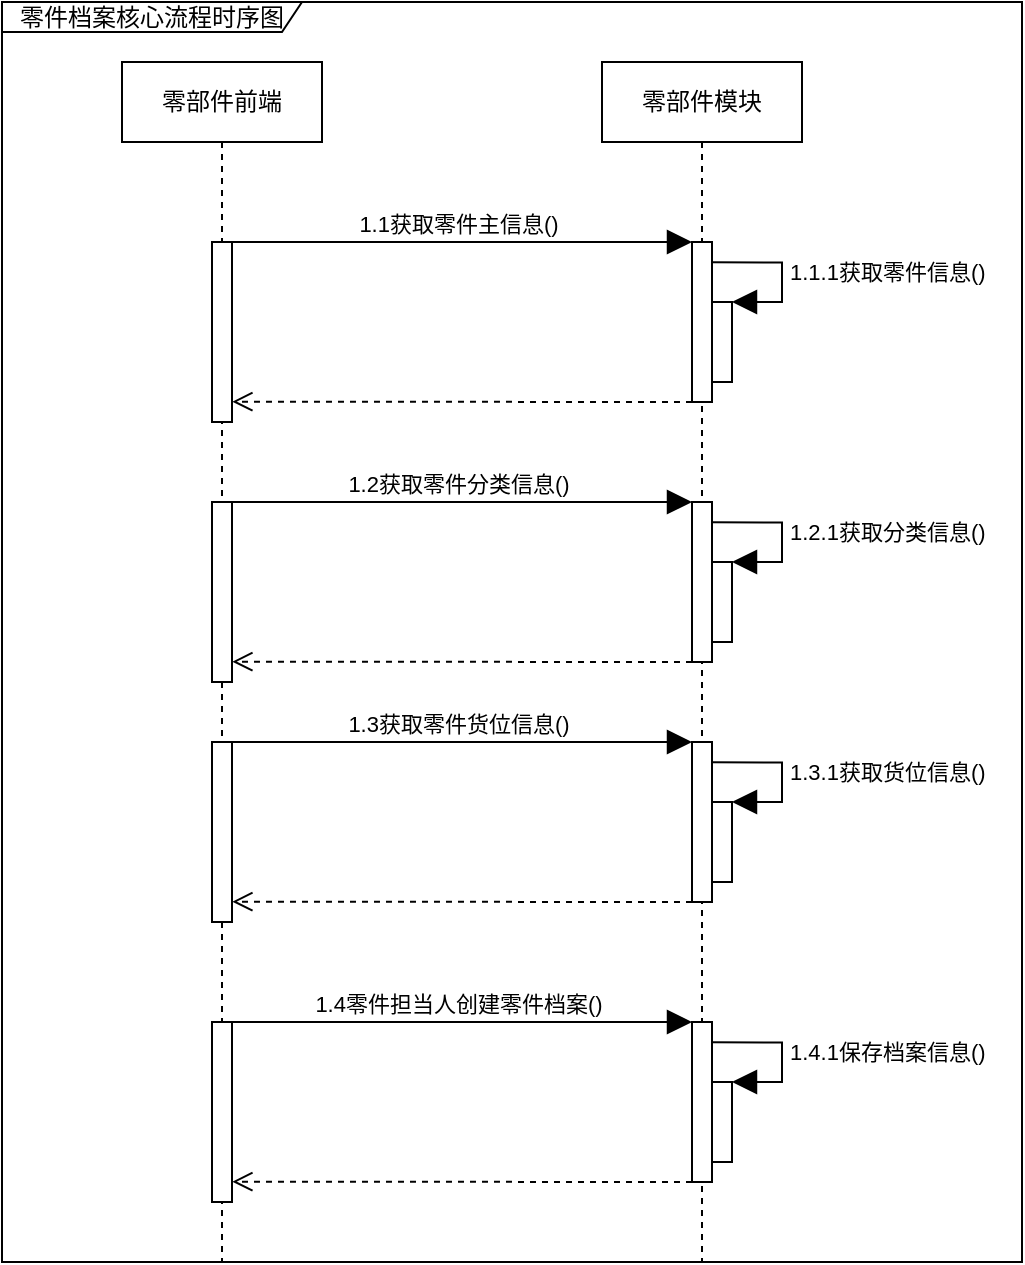 <mxfile version="16.2.7" type="github" pages="4">
  <diagram id="lNsWtbDS4W3nq3S98e4k" name="零件档案管理-时序图">
    <mxGraphModel dx="1185" dy="639" grid="1" gridSize="10" guides="1" tooltips="1" connect="1" arrows="1" fold="1" page="1" pageScale="1" pageWidth="827" pageHeight="1169" math="0" shadow="0">
      <root>
        <mxCell id="0" />
        <mxCell id="1" parent="0" />
        <mxCell id="JzbQq2mm33j0v5oRrmCY-1" value="零部件前端" style="shape=umlLifeline;perimeter=lifelinePerimeter;whiteSpace=wrap;html=1;container=1;collapsible=0;recursiveResize=0;outlineConnect=0;fillColor=#FFFFFF;" vertex="1" parent="1">
          <mxGeometry x="200" y="160" width="100" height="600" as="geometry" />
        </mxCell>
        <mxCell id="JzbQq2mm33j0v5oRrmCY-3" value="" style="html=1;points=[];perimeter=orthogonalPerimeter;fillColor=#FFFFFF;" vertex="1" parent="JzbQq2mm33j0v5oRrmCY-1">
          <mxGeometry x="45" y="90" width="10" height="90" as="geometry" />
        </mxCell>
        <mxCell id="JzbQq2mm33j0v5oRrmCY-2" value="零部件模块" style="shape=umlLifeline;perimeter=lifelinePerimeter;whiteSpace=wrap;html=1;container=1;collapsible=0;recursiveResize=0;outlineConnect=0;fillColor=#FFFFFF;" vertex="1" parent="1">
          <mxGeometry x="440" y="160" width="100" height="600" as="geometry" />
        </mxCell>
        <mxCell id="JzbQq2mm33j0v5oRrmCY-4" value="" style="html=1;points=[];perimeter=orthogonalPerimeter;fillColor=#FFFFFF;" vertex="1" parent="JzbQq2mm33j0v5oRrmCY-2">
          <mxGeometry x="45" y="90" width="10" height="80" as="geometry" />
        </mxCell>
        <mxCell id="vHd8IwQTnNiP9Gq6_av--1" value="" style="html=1;points=[];perimeter=orthogonalPerimeter;fillColor=#FFFFFF;" vertex="1" parent="JzbQq2mm33j0v5oRrmCY-2">
          <mxGeometry x="55" y="120" width="10" height="40" as="geometry" />
        </mxCell>
        <mxCell id="vHd8IwQTnNiP9Gq6_av--2" value="1.1.1获取零件信息()" style="edgeStyle=orthogonalEdgeStyle;html=1;align=left;spacingLeft=2;endArrow=block;rounded=0;entryX=1;entryY=0;endSize=10;exitX=1.015;exitY=0.127;exitDx=0;exitDy=0;exitPerimeter=0;" edge="1" target="vHd8IwQTnNiP9Gq6_av--1" parent="JzbQq2mm33j0v5oRrmCY-2" source="JzbQq2mm33j0v5oRrmCY-4">
          <mxGeometry relative="1" as="geometry">
            <mxPoint x="60" y="100" as="sourcePoint" />
            <Array as="points">
              <mxPoint x="90" y="100" />
              <mxPoint x="90" y="120" />
            </Array>
          </mxGeometry>
        </mxCell>
        <mxCell id="JzbQq2mm33j0v5oRrmCY-5" value="1.1获取零件主信息()" style="html=1;verticalAlign=bottom;endArrow=block;entryX=0;entryY=0;rounded=0;endSize=10;" edge="1" target="JzbQq2mm33j0v5oRrmCY-4" parent="1">
          <mxGeometry relative="1" as="geometry">
            <mxPoint x="250" y="250" as="sourcePoint" />
          </mxGeometry>
        </mxCell>
        <mxCell id="JzbQq2mm33j0v5oRrmCY-6" value="" style="html=1;verticalAlign=bottom;endArrow=open;dashed=1;endSize=8;exitX=0;exitY=0.95;rounded=0;entryX=1.017;entryY=0.948;entryDx=0;entryDy=0;entryPerimeter=0;" edge="1" parent="1">
          <mxGeometry relative="1" as="geometry">
            <mxPoint x="255.17" y="329.84" as="targetPoint" />
            <mxPoint x="485" y="330" as="sourcePoint" />
          </mxGeometry>
        </mxCell>
        <mxCell id="vHd8IwQTnNiP9Gq6_av--3" value="" style="html=1;points=[];perimeter=orthogonalPerimeter;fillColor=#FFFFFF;" vertex="1" parent="1">
          <mxGeometry x="245" y="380" width="10" height="90" as="geometry" />
        </mxCell>
        <mxCell id="vHd8IwQTnNiP9Gq6_av--4" value="" style="html=1;points=[];perimeter=orthogonalPerimeter;fillColor=#FFFFFF;" vertex="1" parent="1">
          <mxGeometry x="485" y="380" width="10" height="80" as="geometry" />
        </mxCell>
        <mxCell id="vHd8IwQTnNiP9Gq6_av--5" value="" style="html=1;points=[];perimeter=orthogonalPerimeter;fillColor=#FFFFFF;" vertex="1" parent="1">
          <mxGeometry x="495" y="410" width="10" height="40" as="geometry" />
        </mxCell>
        <mxCell id="vHd8IwQTnNiP9Gq6_av--6" value="1.2.1获取分类信息()" style="edgeStyle=orthogonalEdgeStyle;html=1;align=left;spacingLeft=2;endArrow=block;rounded=0;entryX=1;entryY=0;endSize=10;exitX=1.015;exitY=0.127;exitDx=0;exitDy=0;exitPerimeter=0;" edge="1" parent="1" source="vHd8IwQTnNiP9Gq6_av--4" target="vHd8IwQTnNiP9Gq6_av--5">
          <mxGeometry relative="1" as="geometry">
            <mxPoint x="60" y="230" as="sourcePoint" />
            <Array as="points">
              <mxPoint x="530" y="390" />
              <mxPoint x="530" y="410" />
            </Array>
          </mxGeometry>
        </mxCell>
        <mxCell id="vHd8IwQTnNiP9Gq6_av--7" value="1.2获取零件分类信息()" style="html=1;verticalAlign=bottom;endArrow=block;entryX=0;entryY=0;rounded=0;endSize=10;" edge="1" parent="1" target="vHd8IwQTnNiP9Gq6_av--4">
          <mxGeometry relative="1" as="geometry">
            <mxPoint x="250" y="380" as="sourcePoint" />
          </mxGeometry>
        </mxCell>
        <mxCell id="vHd8IwQTnNiP9Gq6_av--8" value="" style="html=1;verticalAlign=bottom;endArrow=open;dashed=1;endSize=8;exitX=0;exitY=0.95;rounded=0;entryX=1.017;entryY=0.948;entryDx=0;entryDy=0;entryPerimeter=0;" edge="1" parent="1">
          <mxGeometry relative="1" as="geometry">
            <mxPoint x="255.17" y="459.84" as="targetPoint" />
            <mxPoint x="485" y="460" as="sourcePoint" />
          </mxGeometry>
        </mxCell>
        <mxCell id="vHd8IwQTnNiP9Gq6_av--9" value="" style="html=1;points=[];perimeter=orthogonalPerimeter;fillColor=#FFFFFF;" vertex="1" parent="1">
          <mxGeometry x="245" y="500" width="10" height="90" as="geometry" />
        </mxCell>
        <mxCell id="vHd8IwQTnNiP9Gq6_av--10" value="" style="html=1;points=[];perimeter=orthogonalPerimeter;fillColor=#FFFFFF;" vertex="1" parent="1">
          <mxGeometry x="485" y="500" width="10" height="80" as="geometry" />
        </mxCell>
        <mxCell id="vHd8IwQTnNiP9Gq6_av--11" value="" style="html=1;points=[];perimeter=orthogonalPerimeter;fillColor=#FFFFFF;" vertex="1" parent="1">
          <mxGeometry x="495" y="530" width="10" height="40" as="geometry" />
        </mxCell>
        <mxCell id="vHd8IwQTnNiP9Gq6_av--12" value="1.3.1获取货位信息()" style="edgeStyle=orthogonalEdgeStyle;html=1;align=left;spacingLeft=2;endArrow=block;rounded=0;entryX=1;entryY=0;endSize=10;exitX=1.015;exitY=0.127;exitDx=0;exitDy=0;exitPerimeter=0;" edge="1" parent="1" source="vHd8IwQTnNiP9Gq6_av--10" target="vHd8IwQTnNiP9Gq6_av--11">
          <mxGeometry relative="1" as="geometry">
            <mxPoint x="60" y="350" as="sourcePoint" />
            <Array as="points">
              <mxPoint x="530" y="510" />
              <mxPoint x="530" y="530" />
            </Array>
          </mxGeometry>
        </mxCell>
        <mxCell id="vHd8IwQTnNiP9Gq6_av--13" value="1.3获取零件货位信息()" style="html=1;verticalAlign=bottom;endArrow=block;entryX=0;entryY=0;rounded=0;endSize=10;" edge="1" parent="1" target="vHd8IwQTnNiP9Gq6_av--10">
          <mxGeometry relative="1" as="geometry">
            <mxPoint x="250" y="500" as="sourcePoint" />
          </mxGeometry>
        </mxCell>
        <mxCell id="vHd8IwQTnNiP9Gq6_av--14" value="" style="html=1;verticalAlign=bottom;endArrow=open;dashed=1;endSize=8;exitX=0;exitY=0.95;rounded=0;entryX=1.017;entryY=0.948;entryDx=0;entryDy=0;entryPerimeter=0;" edge="1" parent="1">
          <mxGeometry relative="1" as="geometry">
            <mxPoint x="255.17" y="579.84" as="targetPoint" />
            <mxPoint x="485" y="580" as="sourcePoint" />
          </mxGeometry>
        </mxCell>
        <mxCell id="Kxamir6cGaUyaSLpq8aT-2" value="" style="html=1;points=[];perimeter=orthogonalPerimeter;fillColor=#FFFFFF;" vertex="1" parent="1">
          <mxGeometry x="245" y="640" width="10" height="90" as="geometry" />
        </mxCell>
        <mxCell id="Kxamir6cGaUyaSLpq8aT-3" value="" style="html=1;points=[];perimeter=orthogonalPerimeter;fillColor=#FFFFFF;" vertex="1" parent="1">
          <mxGeometry x="485" y="640" width="10" height="80" as="geometry" />
        </mxCell>
        <mxCell id="Kxamir6cGaUyaSLpq8aT-4" value="" style="html=1;points=[];perimeter=orthogonalPerimeter;fillColor=#FFFFFF;" vertex="1" parent="1">
          <mxGeometry x="495" y="670" width="10" height="40" as="geometry" />
        </mxCell>
        <mxCell id="Kxamir6cGaUyaSLpq8aT-5" value="1.4.1保存档案信息()" style="edgeStyle=orthogonalEdgeStyle;html=1;align=left;spacingLeft=2;endArrow=block;rounded=0;entryX=1;entryY=0;endSize=10;exitX=1.015;exitY=0.127;exitDx=0;exitDy=0;exitPerimeter=0;" edge="1" parent="1" source="Kxamir6cGaUyaSLpq8aT-3" target="Kxamir6cGaUyaSLpq8aT-4">
          <mxGeometry relative="1" as="geometry">
            <mxPoint x="60" y="490" as="sourcePoint" />
            <Array as="points">
              <mxPoint x="530" y="650" />
              <mxPoint x="530" y="670" />
            </Array>
          </mxGeometry>
        </mxCell>
        <mxCell id="Kxamir6cGaUyaSLpq8aT-6" value="1.4零件担当人创建零件档案()" style="html=1;verticalAlign=bottom;endArrow=block;entryX=0;entryY=0;rounded=0;endSize=10;" edge="1" parent="1" target="Kxamir6cGaUyaSLpq8aT-3">
          <mxGeometry relative="1" as="geometry">
            <mxPoint x="250" y="640" as="sourcePoint" />
          </mxGeometry>
        </mxCell>
        <mxCell id="Kxamir6cGaUyaSLpq8aT-7" value="" style="html=1;verticalAlign=bottom;endArrow=open;dashed=1;endSize=8;exitX=0;exitY=0.95;rounded=0;entryX=1.017;entryY=0.948;entryDx=0;entryDy=0;entryPerimeter=0;" edge="1" parent="1">
          <mxGeometry relative="1" as="geometry">
            <mxPoint x="255.17" y="719.84" as="targetPoint" />
            <mxPoint x="485" y="720" as="sourcePoint" />
          </mxGeometry>
        </mxCell>
        <mxCell id="Kxamir6cGaUyaSLpq8aT-8" value="零件档案核心流程时序图" style="shape=umlFrame;whiteSpace=wrap;html=1;fillColor=#FFFFFF;width=150;height=15;" vertex="1" parent="1">
          <mxGeometry x="140" y="130" width="510" height="630" as="geometry" />
        </mxCell>
      </root>
    </mxGraphModel>
  </diagram>
  <diagram id="8zh-h9Z2tof5ClCRBATN" name="零件档案管理-行为图">
    <mxGraphModel dx="1422" dy="767" grid="1" gridSize="10" guides="1" tooltips="1" connect="1" arrows="1" fold="1" page="1" pageScale="1" pageWidth="827" pageHeight="1169" math="0" shadow="0">
      <root>
        <mxCell id="YmrrJd9TlxPIf48FfeS8-0" />
        <mxCell id="YmrrJd9TlxPIf48FfeS8-1" parent="YmrrJd9TlxPIf48FfeS8-0" />
        <mxCell id="JcWs-fYai21qoD7B6LRc-0" value="零部件前端" style="shape=umlLifeline;perimeter=lifelinePerimeter;whiteSpace=wrap;html=1;container=1;collapsible=0;recursiveResize=0;outlineConnect=0;fillColor=#FFFFFF;" vertex="1" parent="YmrrJd9TlxPIf48FfeS8-1">
          <mxGeometry x="200" y="160" width="100" height="1200" as="geometry" />
        </mxCell>
        <mxCell id="JcWs-fYai21qoD7B6LRc-101" value="" style="html=1;points=[];perimeter=orthogonalPerimeter;fillColor=#FFFFFF;" vertex="1" parent="JcWs-fYai21qoD7B6LRc-0">
          <mxGeometry x="45" y="100" width="10" height="240" as="geometry" />
        </mxCell>
        <mxCell id="JcWs-fYai21qoD7B6LRc-2" value="接口-BFF服务" style="shape=umlLifeline;perimeter=lifelinePerimeter;whiteSpace=wrap;html=1;container=1;collapsible=0;recursiveResize=0;outlineConnect=0;fillColor=#FFFFFF;" vertex="1" parent="YmrrJd9TlxPIf48FfeS8-1">
          <mxGeometry x="390" y="160" width="100" height="1200" as="geometry" />
        </mxCell>
        <mxCell id="JcWs-fYai21qoD7B6LRc-102" value="" style="html=1;points=[];perimeter=orthogonalPerimeter;fillColor=#FFFFFF;" vertex="1" parent="JcWs-fYai21qoD7B6LRc-2">
          <mxGeometry x="45" y="100" width="10" height="230" as="geometry" />
        </mxCell>
        <mxCell id="JcWs-fYai21qoD7B6LRc-106" value="" style="html=1;verticalAlign=bottom;endArrow=open;dashed=1;endSize=8;exitX=0;exitY=0.95;rounded=0;" edge="1" parent="JcWs-fYai21qoD7B6LRc-2" target="JcWs-fYai21qoD7B6LRc-101">
          <mxGeometry relative="1" as="geometry">
            <mxPoint x="-15" y="330" as="targetPoint" />
            <mxPoint x="55" y="330" as="sourcePoint" />
          </mxGeometry>
        </mxCell>
        <mxCell id="JcWs-fYai21qoD7B6LRc-26" value="零件档案核心流程时序图" style="shape=umlFrame;whiteSpace=wrap;html=1;fillColor=#FFFFFF;width=150;height=15;" vertex="1" parent="YmrrJd9TlxPIf48FfeS8-1">
          <mxGeometry x="140" y="130" width="40" height="630" as="geometry" />
        </mxCell>
        <mxCell id="JcWs-fYai21qoD7B6LRc-99" value="领域层-零件基础原子服务" style="shape=umlLifeline;perimeter=lifelinePerimeter;whiteSpace=wrap;html=1;container=1;collapsible=0;recursiveResize=0;outlineConnect=0;fillColor=#FFFFFF;" vertex="1" parent="YmrrJd9TlxPIf48FfeS8-1">
          <mxGeometry x="730" y="160" width="100" height="1200" as="geometry" />
        </mxCell>
        <mxCell id="2oTEtKUvDgurEUWqahL2-2" value="" style="html=1;points=[];perimeter=orthogonalPerimeter;fillColor=#FFFFFF;" vertex="1" parent="JcWs-fYai21qoD7B6LRc-99">
          <mxGeometry x="45" y="222" width="10" height="80" as="geometry" />
        </mxCell>
        <mxCell id="2oTEtKUvDgurEUWqahL2-5" value="" style="html=1;points=[];perimeter=orthogonalPerimeter;fillColor=#FFFFFF;" vertex="1" parent="JcWs-fYai21qoD7B6LRc-99">
          <mxGeometry x="55" y="252" width="10" height="40" as="geometry" />
        </mxCell>
        <mxCell id="2oTEtKUvDgurEUWqahL2-6" value="1.1.1.2.1查询零件()" style="edgeStyle=orthogonalEdgeStyle;html=1;align=left;spacingLeft=2;endArrow=block;rounded=0;entryX=1;entryY=0;endSize=10;exitX=0.987;exitY=0.125;exitDx=0;exitDy=0;exitPerimeter=0;" edge="1" target="2oTEtKUvDgurEUWqahL2-5" parent="JcWs-fYai21qoD7B6LRc-99" source="2oTEtKUvDgurEUWqahL2-2">
          <mxGeometry relative="1" as="geometry">
            <mxPoint x="60" y="232" as="sourcePoint" />
            <Array as="points">
              <mxPoint x="90" y="232" />
              <mxPoint x="90" y="252" />
            </Array>
          </mxGeometry>
        </mxCell>
        <mxCell id="JcWs-fYai21qoD7B6LRc-100" value="应用层-零部件聚合服务" style="shape=umlLifeline;perimeter=lifelinePerimeter;whiteSpace=wrap;html=1;container=1;collapsible=0;recursiveResize=0;outlineConnect=0;fillColor=#FFFFFF;" vertex="1" parent="YmrrJd9TlxPIf48FfeS8-1">
          <mxGeometry x="560" y="160" width="100" height="1200" as="geometry" />
        </mxCell>
        <mxCell id="JcWs-fYai21qoD7B6LRc-103" value="" style="html=1;points=[];perimeter=orthogonalPerimeter;fillColor=#FFFFFF;" vertex="1" parent="JcWs-fYai21qoD7B6LRc-100">
          <mxGeometry x="45" y="120" width="10" height="200" as="geometry" />
        </mxCell>
        <mxCell id="JcWs-fYai21qoD7B6LRc-107" value="1.1.1调用基础设置聚合&lt;br&gt;获取零件信息()" style="html=1;verticalAlign=bottom;endArrow=block;rounded=0;endSize=10;exitX=1.046;exitY=0.087;exitDx=0;exitDy=0;exitPerimeter=0;" edge="1" parent="JcWs-fYai21qoD7B6LRc-100" source="JcWs-fYai21qoD7B6LRc-102">
          <mxGeometry relative="1" as="geometry">
            <mxPoint x="-110" y="120" as="sourcePoint" />
            <mxPoint x="45" y="120" as="targetPoint" />
          </mxGeometry>
        </mxCell>
        <mxCell id="2oTEtKUvDgurEUWqahL2-0" value="" style="html=1;points=[];perimeter=orthogonalPerimeter;fillColor=#FFFFFF;" vertex="1" parent="JcWs-fYai21qoD7B6LRc-100">
          <mxGeometry x="55" y="160" width="10" height="40" as="geometry" />
        </mxCell>
        <mxCell id="2oTEtKUvDgurEUWqahL2-1" value="1.1.1.1参数合规性校验()" style="edgeStyle=orthogonalEdgeStyle;html=1;align=left;spacingLeft=2;endArrow=block;rounded=0;entryX=1;entryY=0;endSize=10;exitX=1.041;exitY=0.1;exitDx=0;exitDy=0;exitPerimeter=0;" edge="1" target="2oTEtKUvDgurEUWqahL2-0" parent="JcWs-fYai21qoD7B6LRc-100" source="JcWs-fYai21qoD7B6LRc-103">
          <mxGeometry relative="1" as="geometry">
            <mxPoint x="60" y="140" as="sourcePoint" />
            <Array as="points">
              <mxPoint x="90" y="140" />
              <mxPoint x="90" y="160" />
            </Array>
          </mxGeometry>
        </mxCell>
        <mxCell id="JcWs-fYai21qoD7B6LRc-105" value="1.1获取零件主信息()" style="html=1;verticalAlign=bottom;endArrow=block;rounded=0;endSize=10;" edge="1" parent="YmrrJd9TlxPIf48FfeS8-1">
          <mxGeometry relative="1" as="geometry">
            <mxPoint x="255.1" y="260" as="sourcePoint" />
            <mxPoint x="435" y="260" as="targetPoint" />
          </mxGeometry>
        </mxCell>
        <mxCell id="2oTEtKUvDgurEUWqahL2-3" value="1.1.1.2查询零件信息()" style="html=1;verticalAlign=bottom;endArrow=block;entryX=0;entryY=0;rounded=0;endSize=10;" edge="1" target="2oTEtKUvDgurEUWqahL2-2" parent="YmrrJd9TlxPIf48FfeS8-1">
          <mxGeometry relative="1" as="geometry">
            <mxPoint x="615" y="382" as="sourcePoint" />
          </mxGeometry>
        </mxCell>
        <mxCell id="2oTEtKUvDgurEUWqahL2-4" value="" style="html=1;verticalAlign=bottom;endArrow=open;dashed=1;endSize=8;exitX=0;exitY=0.95;rounded=0;" edge="1" parent="YmrrJd9TlxPIf48FfeS8-1">
          <mxGeometry relative="1" as="geometry">
            <mxPoint x="615" y="462" as="targetPoint" />
            <mxPoint x="775" y="462" as="sourcePoint" />
          </mxGeometry>
        </mxCell>
        <mxCell id="2oTEtKUvDgurEUWqahL2-7" value="" style="html=1;verticalAlign=bottom;endArrow=open;dashed=1;endSize=8;exitX=0;exitY=0.95;rounded=0;" edge="1" parent="YmrrJd9TlxPIf48FfeS8-1">
          <mxGeometry relative="1" as="geometry">
            <mxPoint x="445" y="480" as="targetPoint" />
            <mxPoint x="605" y="480" as="sourcePoint" />
          </mxGeometry>
        </mxCell>
        <mxCell id="2oTEtKUvDgurEUWqahL2-8" value="通过用户输入的零件号去获取" style="shape=note;whiteSpace=wrap;html=1;backgroundOutline=1;darkOpacity=0.05;fillColor=#f8cecc;size=7;strokeColor=#b85450;" vertex="1" parent="YmrrJd9TlxPIf48FfeS8-1">
          <mxGeometry x="263" y="267" width="160" height="20" as="geometry" />
        </mxCell>
        <mxCell id="2oTEtKUvDgurEUWqahL2-9" value="" style="html=1;points=[];perimeter=orthogonalPerimeter;fillColor=#FFFFFF;" vertex="1" parent="YmrrJd9TlxPIf48FfeS8-1">
          <mxGeometry x="245" y="540" width="10" height="240" as="geometry" />
        </mxCell>
        <mxCell id="2oTEtKUvDgurEUWqahL2-10" value="" style="html=1;points=[];perimeter=orthogonalPerimeter;fillColor=#FFFFFF;" vertex="1" parent="YmrrJd9TlxPIf48FfeS8-1">
          <mxGeometry x="435" y="540" width="10" height="230" as="geometry" />
        </mxCell>
        <mxCell id="2oTEtKUvDgurEUWqahL2-11" value="" style="html=1;verticalAlign=bottom;endArrow=open;dashed=1;endSize=8;exitX=0;exitY=0.95;rounded=0;" edge="1" parent="YmrrJd9TlxPIf48FfeS8-1" target="2oTEtKUvDgurEUWqahL2-9">
          <mxGeometry relative="1" as="geometry">
            <mxPoint x="-15" y="610" as="targetPoint" />
            <mxPoint x="445" y="770" as="sourcePoint" />
          </mxGeometry>
        </mxCell>
        <mxCell id="2oTEtKUvDgurEUWqahL2-12" value="" style="html=1;points=[];perimeter=orthogonalPerimeter;fillColor=#FFFFFF;" vertex="1" parent="YmrrJd9TlxPIf48FfeS8-1">
          <mxGeometry x="775" y="662" width="10" height="80" as="geometry" />
        </mxCell>
        <mxCell id="2oTEtKUvDgurEUWqahL2-13" value="" style="html=1;points=[];perimeter=orthogonalPerimeter;fillColor=#FFFFFF;" vertex="1" parent="YmrrJd9TlxPIf48FfeS8-1">
          <mxGeometry x="785" y="692" width="10" height="40" as="geometry" />
        </mxCell>
        <mxCell id="2oTEtKUvDgurEUWqahL2-14" value="1.1.1.2.1查询零件()" style="edgeStyle=orthogonalEdgeStyle;html=1;align=left;spacingLeft=2;endArrow=block;rounded=0;entryX=1;entryY=0;endSize=10;exitX=0.987;exitY=0.125;exitDx=0;exitDy=0;exitPerimeter=0;" edge="1" parent="YmrrJd9TlxPIf48FfeS8-1" source="2oTEtKUvDgurEUWqahL2-12" target="2oTEtKUvDgurEUWqahL2-13">
          <mxGeometry relative="1" as="geometry">
            <mxPoint x="60" y="512" as="sourcePoint" />
            <Array as="points">
              <mxPoint x="820" y="672" />
              <mxPoint x="820" y="692" />
            </Array>
          </mxGeometry>
        </mxCell>
        <mxCell id="2oTEtKUvDgurEUWqahL2-15" value="" style="html=1;points=[];perimeter=orthogonalPerimeter;fillColor=#FFFFFF;" vertex="1" parent="YmrrJd9TlxPIf48FfeS8-1">
          <mxGeometry x="605" y="560" width="10" height="200" as="geometry" />
        </mxCell>
        <mxCell id="2oTEtKUvDgurEUWqahL2-16" value="1.1.1调用基础设置聚合&lt;br&gt;获取零件信息()" style="html=1;verticalAlign=bottom;endArrow=block;rounded=0;endSize=10;exitX=1.046;exitY=0.087;exitDx=0;exitDy=0;exitPerimeter=0;" edge="1" parent="YmrrJd9TlxPIf48FfeS8-1" source="2oTEtKUvDgurEUWqahL2-10">
          <mxGeometry relative="1" as="geometry">
            <mxPoint x="-110" y="400" as="sourcePoint" />
            <mxPoint x="605" y="560" as="targetPoint" />
          </mxGeometry>
        </mxCell>
        <mxCell id="2oTEtKUvDgurEUWqahL2-17" value="" style="html=1;points=[];perimeter=orthogonalPerimeter;fillColor=#FFFFFF;" vertex="1" parent="YmrrJd9TlxPIf48FfeS8-1">
          <mxGeometry x="615" y="600" width="10" height="40" as="geometry" />
        </mxCell>
        <mxCell id="2oTEtKUvDgurEUWqahL2-18" value="1.1.1.1参数合规性校验()" style="edgeStyle=orthogonalEdgeStyle;html=1;align=left;spacingLeft=2;endArrow=block;rounded=0;entryX=1;entryY=0;endSize=10;exitX=1.041;exitY=0.1;exitDx=0;exitDy=0;exitPerimeter=0;" edge="1" parent="YmrrJd9TlxPIf48FfeS8-1" source="2oTEtKUvDgurEUWqahL2-15" target="2oTEtKUvDgurEUWqahL2-17">
          <mxGeometry relative="1" as="geometry">
            <mxPoint x="60" y="420" as="sourcePoint" />
            <Array as="points">
              <mxPoint x="650" y="580" />
              <mxPoint x="650" y="600" />
            </Array>
          </mxGeometry>
        </mxCell>
        <mxCell id="2oTEtKUvDgurEUWqahL2-19" value="1.1获取零件主信息()" style="html=1;verticalAlign=bottom;endArrow=block;rounded=0;endSize=10;" edge="1" parent="YmrrJd9TlxPIf48FfeS8-1">
          <mxGeometry relative="1" as="geometry">
            <mxPoint x="255.1" y="540" as="sourcePoint" />
            <mxPoint x="435" y="540" as="targetPoint" />
          </mxGeometry>
        </mxCell>
        <mxCell id="2oTEtKUvDgurEUWqahL2-20" value="1.1.1.2查询零件信息()" style="html=1;verticalAlign=bottom;endArrow=block;entryX=0;entryY=0;rounded=0;endSize=10;" edge="1" parent="YmrrJd9TlxPIf48FfeS8-1" target="2oTEtKUvDgurEUWqahL2-12">
          <mxGeometry relative="1" as="geometry">
            <mxPoint x="615" y="662" as="sourcePoint" />
          </mxGeometry>
        </mxCell>
        <mxCell id="2oTEtKUvDgurEUWqahL2-21" value="" style="html=1;verticalAlign=bottom;endArrow=open;dashed=1;endSize=8;exitX=0;exitY=0.95;rounded=0;" edge="1" parent="YmrrJd9TlxPIf48FfeS8-1">
          <mxGeometry relative="1" as="geometry">
            <mxPoint x="615" y="742" as="targetPoint" />
            <mxPoint x="775" y="742" as="sourcePoint" />
          </mxGeometry>
        </mxCell>
        <mxCell id="2oTEtKUvDgurEUWqahL2-22" value="" style="html=1;verticalAlign=bottom;endArrow=open;dashed=1;endSize=8;exitX=0;exitY=0.95;rounded=0;" edge="1" parent="YmrrJd9TlxPIf48FfeS8-1">
          <mxGeometry relative="1" as="geometry">
            <mxPoint x="445" y="760" as="targetPoint" />
            <mxPoint x="605" y="760" as="sourcePoint" />
          </mxGeometry>
        </mxCell>
        <mxCell id="2oTEtKUvDgurEUWqahL2-23" value="通过用户输入的零件号去获取" style="shape=note;whiteSpace=wrap;html=1;backgroundOutline=1;darkOpacity=0.05;fillColor=#f8cecc;size=7;strokeColor=#b85450;" vertex="1" parent="YmrrJd9TlxPIf48FfeS8-1">
          <mxGeometry x="263" y="547" width="160" height="20" as="geometry" />
        </mxCell>
        <mxCell id="dJslFrM7V2pfln8Kt-XX-0" value="" style="html=1;points=[];perimeter=orthogonalPerimeter;fillColor=#FFFFFF;" vertex="1" parent="YmrrJd9TlxPIf48FfeS8-1">
          <mxGeometry x="245" y="810" width="10" height="240" as="geometry" />
        </mxCell>
        <mxCell id="dJslFrM7V2pfln8Kt-XX-1" value="" style="html=1;points=[];perimeter=orthogonalPerimeter;fillColor=#FFFFFF;" vertex="1" parent="YmrrJd9TlxPIf48FfeS8-1">
          <mxGeometry x="435" y="810" width="10" height="230" as="geometry" />
        </mxCell>
        <mxCell id="dJslFrM7V2pfln8Kt-XX-2" value="" style="html=1;verticalAlign=bottom;endArrow=open;dashed=1;endSize=8;exitX=0;exitY=0.95;rounded=0;" edge="1" parent="YmrrJd9TlxPIf48FfeS8-1" target="dJslFrM7V2pfln8Kt-XX-0">
          <mxGeometry relative="1" as="geometry">
            <mxPoint x="-15" y="880" as="targetPoint" />
            <mxPoint x="445" y="1040" as="sourcePoint" />
          </mxGeometry>
        </mxCell>
        <mxCell id="dJslFrM7V2pfln8Kt-XX-3" value="" style="html=1;points=[];perimeter=orthogonalPerimeter;fillColor=#FFFFFF;" vertex="1" parent="YmrrJd9TlxPIf48FfeS8-1">
          <mxGeometry x="775" y="932" width="10" height="80" as="geometry" />
        </mxCell>
        <mxCell id="dJslFrM7V2pfln8Kt-XX-4" value="" style="html=1;points=[];perimeter=orthogonalPerimeter;fillColor=#FFFFFF;" vertex="1" parent="YmrrJd9TlxPIf48FfeS8-1">
          <mxGeometry x="785" y="962" width="10" height="40" as="geometry" />
        </mxCell>
        <mxCell id="dJslFrM7V2pfln8Kt-XX-5" value="1.1.1.2.1查询零件()" style="edgeStyle=orthogonalEdgeStyle;html=1;align=left;spacingLeft=2;endArrow=block;rounded=0;entryX=1;entryY=0;endSize=10;exitX=0.987;exitY=0.125;exitDx=0;exitDy=0;exitPerimeter=0;" edge="1" parent="YmrrJd9TlxPIf48FfeS8-1" source="dJslFrM7V2pfln8Kt-XX-3" target="dJslFrM7V2pfln8Kt-XX-4">
          <mxGeometry relative="1" as="geometry">
            <mxPoint x="60" y="782" as="sourcePoint" />
            <Array as="points">
              <mxPoint x="820" y="942" />
              <mxPoint x="820" y="962" />
            </Array>
          </mxGeometry>
        </mxCell>
        <mxCell id="dJslFrM7V2pfln8Kt-XX-6" value="" style="html=1;points=[];perimeter=orthogonalPerimeter;fillColor=#FFFFFF;" vertex="1" parent="YmrrJd9TlxPIf48FfeS8-1">
          <mxGeometry x="605" y="830" width="10" height="200" as="geometry" />
        </mxCell>
        <mxCell id="dJslFrM7V2pfln8Kt-XX-7" value="1.1.1调用基础设置聚合&lt;br&gt;获取零件信息()" style="html=1;verticalAlign=bottom;endArrow=block;rounded=0;endSize=10;exitX=1.046;exitY=0.087;exitDx=0;exitDy=0;exitPerimeter=0;" edge="1" parent="YmrrJd9TlxPIf48FfeS8-1" source="dJslFrM7V2pfln8Kt-XX-1">
          <mxGeometry relative="1" as="geometry">
            <mxPoint x="-110" y="670" as="sourcePoint" />
            <mxPoint x="605" y="830" as="targetPoint" />
          </mxGeometry>
        </mxCell>
        <mxCell id="dJslFrM7V2pfln8Kt-XX-8" value="" style="html=1;points=[];perimeter=orthogonalPerimeter;fillColor=#FFFFFF;" vertex="1" parent="YmrrJd9TlxPIf48FfeS8-1">
          <mxGeometry x="615" y="870" width="10" height="40" as="geometry" />
        </mxCell>
        <mxCell id="dJslFrM7V2pfln8Kt-XX-9" value="1.1.1.1参数合规性校验()" style="edgeStyle=orthogonalEdgeStyle;html=1;align=left;spacingLeft=2;endArrow=block;rounded=0;entryX=1;entryY=0;endSize=10;exitX=1.041;exitY=0.1;exitDx=0;exitDy=0;exitPerimeter=0;" edge="1" parent="YmrrJd9TlxPIf48FfeS8-1" source="dJslFrM7V2pfln8Kt-XX-6" target="dJslFrM7V2pfln8Kt-XX-8">
          <mxGeometry relative="1" as="geometry">
            <mxPoint x="60" y="690" as="sourcePoint" />
            <Array as="points">
              <mxPoint x="650" y="850" />
              <mxPoint x="650" y="870" />
            </Array>
          </mxGeometry>
        </mxCell>
        <mxCell id="dJslFrM7V2pfln8Kt-XX-10" value="1.1获取零件主信息()" style="html=1;verticalAlign=bottom;endArrow=block;rounded=0;endSize=10;" edge="1" parent="YmrrJd9TlxPIf48FfeS8-1">
          <mxGeometry relative="1" as="geometry">
            <mxPoint x="255.1" y="810" as="sourcePoint" />
            <mxPoint x="435" y="810" as="targetPoint" />
          </mxGeometry>
        </mxCell>
        <mxCell id="dJslFrM7V2pfln8Kt-XX-11" value="1.1.1.2查询零件信息()" style="html=1;verticalAlign=bottom;endArrow=block;entryX=0;entryY=0;rounded=0;endSize=10;" edge="1" parent="YmrrJd9TlxPIf48FfeS8-1" target="dJslFrM7V2pfln8Kt-XX-3">
          <mxGeometry relative="1" as="geometry">
            <mxPoint x="615" y="932" as="sourcePoint" />
          </mxGeometry>
        </mxCell>
        <mxCell id="dJslFrM7V2pfln8Kt-XX-12" value="" style="html=1;verticalAlign=bottom;endArrow=open;dashed=1;endSize=8;exitX=0;exitY=0.95;rounded=0;" edge="1" parent="YmrrJd9TlxPIf48FfeS8-1">
          <mxGeometry relative="1" as="geometry">
            <mxPoint x="615" y="1012" as="targetPoint" />
            <mxPoint x="775" y="1012" as="sourcePoint" />
          </mxGeometry>
        </mxCell>
        <mxCell id="dJslFrM7V2pfln8Kt-XX-13" value="" style="html=1;verticalAlign=bottom;endArrow=open;dashed=1;endSize=8;exitX=0;exitY=0.95;rounded=0;" edge="1" parent="YmrrJd9TlxPIf48FfeS8-1">
          <mxGeometry relative="1" as="geometry">
            <mxPoint x="445" y="1030" as="targetPoint" />
            <mxPoint x="605" y="1030" as="sourcePoint" />
          </mxGeometry>
        </mxCell>
        <mxCell id="dJslFrM7V2pfln8Kt-XX-14" value="通过用户输入的零件号去获取" style="shape=note;whiteSpace=wrap;html=1;backgroundOutline=1;darkOpacity=0.05;fillColor=#f8cecc;size=7;strokeColor=#b85450;" vertex="1" parent="YmrrJd9TlxPIf48FfeS8-1">
          <mxGeometry x="263" y="817" width="160" height="20" as="geometry" />
        </mxCell>
        <mxCell id="dJslFrM7V2pfln8Kt-XX-16" value="" style="html=1;points=[];perimeter=orthogonalPerimeter;fillColor=#FFFFFF;" vertex="1" parent="YmrrJd9TlxPIf48FfeS8-1">
          <mxGeometry x="245" y="1100" width="10" height="240" as="geometry" />
        </mxCell>
        <mxCell id="dJslFrM7V2pfln8Kt-XX-17" value="" style="html=1;points=[];perimeter=orthogonalPerimeter;fillColor=#FFFFFF;" vertex="1" parent="YmrrJd9TlxPIf48FfeS8-1">
          <mxGeometry x="435" y="1100" width="10" height="230" as="geometry" />
        </mxCell>
        <mxCell id="dJslFrM7V2pfln8Kt-XX-18" value="" style="html=1;verticalAlign=bottom;endArrow=open;dashed=1;endSize=8;exitX=0;exitY=0.95;rounded=0;" edge="1" parent="YmrrJd9TlxPIf48FfeS8-1" target="dJslFrM7V2pfln8Kt-XX-16">
          <mxGeometry relative="1" as="geometry">
            <mxPoint x="-15" y="1170" as="targetPoint" />
            <mxPoint x="445" y="1330" as="sourcePoint" />
          </mxGeometry>
        </mxCell>
        <mxCell id="dJslFrM7V2pfln8Kt-XX-19" value="" style="html=1;points=[];perimeter=orthogonalPerimeter;fillColor=#FFFFFF;" vertex="1" parent="YmrrJd9TlxPIf48FfeS8-1">
          <mxGeometry x="775" y="1222" width="10" height="80" as="geometry" />
        </mxCell>
        <mxCell id="dJslFrM7V2pfln8Kt-XX-20" value="" style="html=1;points=[];perimeter=orthogonalPerimeter;fillColor=#FFFFFF;" vertex="1" parent="YmrrJd9TlxPIf48FfeS8-1">
          <mxGeometry x="785" y="1252" width="10" height="40" as="geometry" />
        </mxCell>
        <mxCell id="dJslFrM7V2pfln8Kt-XX-21" value="1.1.1.2.1查询零件()" style="edgeStyle=orthogonalEdgeStyle;html=1;align=left;spacingLeft=2;endArrow=block;rounded=0;entryX=1;entryY=0;endSize=10;exitX=0.987;exitY=0.125;exitDx=0;exitDy=0;exitPerimeter=0;" edge="1" parent="YmrrJd9TlxPIf48FfeS8-1" source="dJslFrM7V2pfln8Kt-XX-19" target="dJslFrM7V2pfln8Kt-XX-20">
          <mxGeometry relative="1" as="geometry">
            <mxPoint x="60" y="1072" as="sourcePoint" />
            <Array as="points">
              <mxPoint x="820" y="1232" />
              <mxPoint x="820" y="1252" />
            </Array>
          </mxGeometry>
        </mxCell>
        <mxCell id="dJslFrM7V2pfln8Kt-XX-22" value="" style="html=1;points=[];perimeter=orthogonalPerimeter;fillColor=#FFFFFF;" vertex="1" parent="YmrrJd9TlxPIf48FfeS8-1">
          <mxGeometry x="605" y="1120" width="10" height="200" as="geometry" />
        </mxCell>
        <mxCell id="dJslFrM7V2pfln8Kt-XX-23" value="1.1.1调用基础设置聚合&lt;br&gt;获取零件信息()" style="html=1;verticalAlign=bottom;endArrow=block;rounded=0;endSize=10;exitX=1.046;exitY=0.087;exitDx=0;exitDy=0;exitPerimeter=0;" edge="1" parent="YmrrJd9TlxPIf48FfeS8-1" source="dJslFrM7V2pfln8Kt-XX-17">
          <mxGeometry relative="1" as="geometry">
            <mxPoint x="-110" y="960" as="sourcePoint" />
            <mxPoint x="605" y="1120" as="targetPoint" />
          </mxGeometry>
        </mxCell>
        <mxCell id="dJslFrM7V2pfln8Kt-XX-24" value="" style="html=1;points=[];perimeter=orthogonalPerimeter;fillColor=#FFFFFF;" vertex="1" parent="YmrrJd9TlxPIf48FfeS8-1">
          <mxGeometry x="615" y="1160" width="10" height="40" as="geometry" />
        </mxCell>
        <mxCell id="dJslFrM7V2pfln8Kt-XX-25" value="1.1.1.1参数合规性校验()" style="edgeStyle=orthogonalEdgeStyle;html=1;align=left;spacingLeft=2;endArrow=block;rounded=0;entryX=1;entryY=0;endSize=10;exitX=1.041;exitY=0.1;exitDx=0;exitDy=0;exitPerimeter=0;" edge="1" parent="YmrrJd9TlxPIf48FfeS8-1" source="dJslFrM7V2pfln8Kt-XX-22" target="dJslFrM7V2pfln8Kt-XX-24">
          <mxGeometry relative="1" as="geometry">
            <mxPoint x="60" y="980" as="sourcePoint" />
            <Array as="points">
              <mxPoint x="650" y="1140" />
              <mxPoint x="650" y="1160" />
            </Array>
          </mxGeometry>
        </mxCell>
        <mxCell id="dJslFrM7V2pfln8Kt-XX-26" value="1.1获取零件主信息()" style="html=1;verticalAlign=bottom;endArrow=block;rounded=0;endSize=10;" edge="1" parent="YmrrJd9TlxPIf48FfeS8-1">
          <mxGeometry relative="1" as="geometry">
            <mxPoint x="255.1" y="1100" as="sourcePoint" />
            <mxPoint x="435" y="1100" as="targetPoint" />
          </mxGeometry>
        </mxCell>
        <mxCell id="dJslFrM7V2pfln8Kt-XX-27" value="1.1.1.2查询零件信息()" style="html=1;verticalAlign=bottom;endArrow=block;entryX=0;entryY=0;rounded=0;endSize=10;" edge="1" parent="YmrrJd9TlxPIf48FfeS8-1" target="dJslFrM7V2pfln8Kt-XX-19">
          <mxGeometry relative="1" as="geometry">
            <mxPoint x="615" y="1222" as="sourcePoint" />
          </mxGeometry>
        </mxCell>
        <mxCell id="dJslFrM7V2pfln8Kt-XX-28" value="" style="html=1;verticalAlign=bottom;endArrow=open;dashed=1;endSize=8;exitX=0;exitY=0.95;rounded=0;" edge="1" parent="YmrrJd9TlxPIf48FfeS8-1">
          <mxGeometry relative="1" as="geometry">
            <mxPoint x="615" y="1302" as="targetPoint" />
            <mxPoint x="775" y="1302" as="sourcePoint" />
          </mxGeometry>
        </mxCell>
        <mxCell id="dJslFrM7V2pfln8Kt-XX-29" value="" style="html=1;verticalAlign=bottom;endArrow=open;dashed=1;endSize=8;exitX=0;exitY=0.95;rounded=0;" edge="1" parent="YmrrJd9TlxPIf48FfeS8-1">
          <mxGeometry relative="1" as="geometry">
            <mxPoint x="445" y="1320" as="targetPoint" />
            <mxPoint x="605" y="1320" as="sourcePoint" />
          </mxGeometry>
        </mxCell>
        <mxCell id="dJslFrM7V2pfln8Kt-XX-30" value="通过用户输入的零件号去获取" style="shape=note;whiteSpace=wrap;html=1;backgroundOutline=1;darkOpacity=0.05;fillColor=#f8cecc;size=7;strokeColor=#b85450;" vertex="1" parent="YmrrJd9TlxPIf48FfeS8-1">
          <mxGeometry x="263" y="1107" width="160" height="20" as="geometry" />
        </mxCell>
      </root>
    </mxGraphModel>
  </diagram>
  <diagram id="jjC9U8Afl3Jzju1Z6SpJ" name="零件档案管理-事件图">
    <mxGraphModel dx="1289" dy="676" grid="1" gridSize="10" guides="1" tooltips="1" connect="1" arrows="1" fold="1" page="1" pageScale="1" pageWidth="827" pageHeight="1169" math="0" shadow="0">
      <root>
        <mxCell id="M2TjNYsMdghcYKyZ1zlm-0" />
        <mxCell id="M2TjNYsMdghcYKyZ1zlm-1" parent="M2TjNYsMdghcYKyZ1zlm-0" />
        <mxCell id="R6hcwA77iQ829Hv2MjIU-0" value="" style="verticalLabelPosition=bottom;verticalAlign=top;html=1;shape=mxgraph.basic.rect;fillColor2=none;strokeWidth=1;size=20;indent=5;fillColor=#B9E0A5;" vertex="1" parent="M2TjNYsMdghcYKyZ1zlm-1">
          <mxGeometry x="240" y="240" width="300" height="180" as="geometry" />
        </mxCell>
        <mxCell id="52_WWyNTksbaWF4LrMRT-0" value="零件档案管理事件流转" style="text;html=1;align=center;verticalAlign=middle;resizable=0;points=[];autosize=1;strokeColor=none;fillColor=none;" vertex="1" parent="M2TjNYsMdghcYKyZ1zlm-1">
          <mxGeometry x="240" y="250" width="140" height="20" as="geometry" />
        </mxCell>
        <mxCell id="52_WWyNTksbaWF4LrMRT-2" value="新建" style="endArrow=block;endSize=10;endFill=0;html=1;rounded=0;" edge="1" parent="M2TjNYsMdghcYKyZ1zlm-1">
          <mxGeometry width="160" relative="1" as="geometry">
            <mxPoint x="240" y="359.5" as="sourcePoint" />
            <mxPoint x="370" y="360" as="targetPoint" />
          </mxGeometry>
        </mxCell>
        <mxCell id="52_WWyNTksbaWF4LrMRT-3" value="已保存" style="html=1;fillColor=#FFFFFF;" vertex="1" parent="M2TjNYsMdghcYKyZ1zlm-1">
          <mxGeometry x="370" y="335" width="110" height="50" as="geometry" />
        </mxCell>
      </root>
    </mxGraphModel>
  </diagram>
  <diagram id="igpGU7EcX6H9urILakbd" name="零件档案管理-聚合根">
    <mxGraphModel dx="913" dy="479" grid="1" gridSize="10" guides="1" tooltips="1" connect="1" arrows="1" fold="1" page="1" pageScale="1" pageWidth="827" pageHeight="1169" math="0" shadow="0">
      <root>
        <mxCell id="gSFO_k2pgU8JHoRsKiNj-0" />
        <mxCell id="gSFO_k2pgU8JHoRsKiNj-1" parent="gSFO_k2pgU8JHoRsKiNj-0" />
        <mxCell id="gSFO_k2pgU8JHoRsKiNj-2" value="【零部件】货位信息" style="shape=table;startSize=30;container=1;collapsible=1;childLayout=tableLayout;fixedRows=1;rowLines=0;fontStyle=1;align=center;resizeLast=1;fillColor=#00BB00;" vertex="1" parent="gSFO_k2pgU8JHoRsKiNj-1">
          <mxGeometry x="660" y="530" width="180" height="120" as="geometry" />
        </mxCell>
        <mxCell id="gSFO_k2pgU8JHoRsKiNj-3" value="" style="shape=tableRow;horizontal=0;startSize=0;swimlaneHead=0;swimlaneBody=0;fillColor=#00BB00;collapsible=0;dropTarget=0;points=[[0,0.5],[1,0.5]];portConstraint=eastwest;top=0;left=0;right=0;bottom=1;" vertex="1" parent="gSFO_k2pgU8JHoRsKiNj-2">
          <mxGeometry y="30" width="180" height="30" as="geometry" />
        </mxCell>
        <mxCell id="gSFO_k2pgU8JHoRsKiNj-4" value="PK" style="shape=partialRectangle;connectable=0;fillColor=#00BB00;top=0;left=0;bottom=0;right=0;fontStyle=1;overflow=hidden;" vertex="1" parent="gSFO_k2pgU8JHoRsKiNj-3">
          <mxGeometry width="30" height="30" as="geometry">
            <mxRectangle width="30" height="30" as="alternateBounds" />
          </mxGeometry>
        </mxCell>
        <mxCell id="gSFO_k2pgU8JHoRsKiNj-5" value="ID" style="shape=partialRectangle;connectable=0;fillColor=#00BB00;top=0;left=0;bottom=0;right=0;align=left;spacingLeft=6;fontStyle=1;overflow=hidden;" vertex="1" parent="gSFO_k2pgU8JHoRsKiNj-3">
          <mxGeometry x="30" width="150" height="30" as="geometry">
            <mxRectangle width="150" height="30" as="alternateBounds" />
          </mxGeometry>
        </mxCell>
        <mxCell id="gSFO_k2pgU8JHoRsKiNj-6" value="" style="shape=tableRow;horizontal=0;startSize=0;swimlaneHead=0;swimlaneBody=0;fillColor=#00BB00;collapsible=0;dropTarget=0;points=[[0,0.5],[1,0.5]];portConstraint=eastwest;top=0;left=0;right=0;bottom=0;" vertex="1" parent="gSFO_k2pgU8JHoRsKiNj-2">
          <mxGeometry y="60" width="180" height="30" as="geometry" />
        </mxCell>
        <mxCell id="gSFO_k2pgU8JHoRsKiNj-7" value="" style="shape=partialRectangle;connectable=0;fillColor=#00BB00;top=0;left=0;bottom=0;right=0;editable=1;overflow=hidden;" vertex="1" parent="gSFO_k2pgU8JHoRsKiNj-6">
          <mxGeometry width="30" height="30" as="geometry">
            <mxRectangle width="30" height="30" as="alternateBounds" />
          </mxGeometry>
        </mxCell>
        <mxCell id="gSFO_k2pgU8JHoRsKiNj-8" value="货位号    " style="shape=partialRectangle;connectable=0;fillColor=#00BB00;top=0;left=0;bottom=0;right=0;align=left;spacingLeft=6;overflow=hidden;" vertex="1" parent="gSFO_k2pgU8JHoRsKiNj-6">
          <mxGeometry x="30" width="150" height="30" as="geometry">
            <mxRectangle width="150" height="30" as="alternateBounds" />
          </mxGeometry>
        </mxCell>
        <mxCell id="gSFO_k2pgU8JHoRsKiNj-9" value="" style="shape=tableRow;horizontal=0;startSize=0;swimlaneHead=0;swimlaneBody=0;fillColor=#00BB00;collapsible=0;dropTarget=0;points=[[0,0.5],[1,0.5]];portConstraint=eastwest;top=0;left=0;right=0;bottom=0;" vertex="1" parent="gSFO_k2pgU8JHoRsKiNj-2">
          <mxGeometry y="90" width="180" height="30" as="geometry" />
        </mxCell>
        <mxCell id="gSFO_k2pgU8JHoRsKiNj-10" value="" style="shape=partialRectangle;connectable=0;fillColor=#00BB00;top=0;left=0;bottom=0;right=0;editable=1;overflow=hidden;" vertex="1" parent="gSFO_k2pgU8JHoRsKiNj-9">
          <mxGeometry width="30" height="30" as="geometry">
            <mxRectangle width="30" height="30" as="alternateBounds" />
          </mxGeometry>
        </mxCell>
        <mxCell id="gSFO_k2pgU8JHoRsKiNj-11" value="货架区" style="shape=partialRectangle;connectable=0;fillColor=#00BB00;top=0;left=0;bottom=0;right=0;align=left;spacingLeft=6;overflow=hidden;" vertex="1" parent="gSFO_k2pgU8JHoRsKiNj-9">
          <mxGeometry x="30" width="150" height="30" as="geometry">
            <mxRectangle width="150" height="30" as="alternateBounds" />
          </mxGeometry>
        </mxCell>
        <mxCell id="gSFO_k2pgU8JHoRsKiNj-15" value="【零部件】零件信息" style="shape=table;startSize=30;container=1;collapsible=1;childLayout=tableLayout;fixedRows=1;rowLines=0;fontStyle=1;align=center;resizeLast=1;fillColor=#00BB00;" vertex="1" parent="gSFO_k2pgU8JHoRsKiNj-1">
          <mxGeometry x="70" y="390" width="180" height="90" as="geometry" />
        </mxCell>
        <mxCell id="gSFO_k2pgU8JHoRsKiNj-16" value="" style="shape=tableRow;horizontal=0;startSize=0;swimlaneHead=0;swimlaneBody=0;fillColor=#00BB00;collapsible=0;dropTarget=0;points=[[0,0.5],[1,0.5]];portConstraint=eastwest;top=0;left=0;right=0;bottom=1;" vertex="1" parent="gSFO_k2pgU8JHoRsKiNj-15">
          <mxGeometry y="30" width="180" height="30" as="geometry" />
        </mxCell>
        <mxCell id="gSFO_k2pgU8JHoRsKiNj-17" value="PK" style="shape=partialRectangle;connectable=0;fillColor=#00BB00;top=0;left=0;bottom=0;right=0;fontStyle=1;overflow=hidden;" vertex="1" parent="gSFO_k2pgU8JHoRsKiNj-16">
          <mxGeometry width="30" height="30" as="geometry">
            <mxRectangle width="30" height="30" as="alternateBounds" />
          </mxGeometry>
        </mxCell>
        <mxCell id="gSFO_k2pgU8JHoRsKiNj-18" value="ID" style="shape=partialRectangle;connectable=0;fillColor=#00BB00;top=0;left=0;bottom=0;right=0;align=left;spacingLeft=6;fontStyle=1;overflow=hidden;" vertex="1" parent="gSFO_k2pgU8JHoRsKiNj-16">
          <mxGeometry x="30" width="150" height="30" as="geometry">
            <mxRectangle width="150" height="30" as="alternateBounds" />
          </mxGeometry>
        </mxCell>
        <mxCell id="gSFO_k2pgU8JHoRsKiNj-19" value="" style="shape=tableRow;horizontal=0;startSize=0;swimlaneHead=0;swimlaneBody=0;fillColor=#00BB00;collapsible=0;dropTarget=0;points=[[0,0.5],[1,0.5]];portConstraint=eastwest;top=0;left=0;right=0;bottom=0;" vertex="1" parent="gSFO_k2pgU8JHoRsKiNj-15">
          <mxGeometry y="60" width="180" height="30" as="geometry" />
        </mxCell>
        <mxCell id="gSFO_k2pgU8JHoRsKiNj-20" value="" style="shape=partialRectangle;connectable=0;fillColor=#00BB00;top=0;left=0;bottom=0;right=0;editable=1;overflow=hidden;" vertex="1" parent="gSFO_k2pgU8JHoRsKiNj-19">
          <mxGeometry width="30" height="30" as="geometry">
            <mxRectangle width="30" height="30" as="alternateBounds" />
          </mxGeometry>
        </mxCell>
        <mxCell id="gSFO_k2pgU8JHoRsKiNj-21" value="零件名称" style="shape=partialRectangle;connectable=0;fillColor=#00BB00;top=0;left=0;bottom=0;right=0;align=left;spacingLeft=6;overflow=hidden;" vertex="1" parent="gSFO_k2pgU8JHoRsKiNj-19">
          <mxGeometry x="30" width="150" height="30" as="geometry">
            <mxRectangle width="150" height="30" as="alternateBounds" />
          </mxGeometry>
        </mxCell>
        <mxCell id="gSFO_k2pgU8JHoRsKiNj-28" value="零件档案" style="shape=table;startSize=30;container=1;collapsible=1;childLayout=tableLayout;fixedRows=1;rowLines=0;fontStyle=1;align=center;resizeLast=1;fillColor=#BFB963;" vertex="1" parent="gSFO_k2pgU8JHoRsKiNj-1">
          <mxGeometry x="360" y="320" width="180" height="330" as="geometry" />
        </mxCell>
        <mxCell id="gSFO_k2pgU8JHoRsKiNj-29" value="" style="shape=tableRow;horizontal=0;startSize=0;swimlaneHead=0;swimlaneBody=0;fillColor=#BFB963;collapsible=0;dropTarget=0;points=[[0,0.5],[1,0.5]];portConstraint=eastwest;top=0;left=0;right=0;bottom=1;" vertex="1" parent="gSFO_k2pgU8JHoRsKiNj-28">
          <mxGeometry y="30" width="180" height="30" as="geometry" />
        </mxCell>
        <mxCell id="gSFO_k2pgU8JHoRsKiNj-30" value="PK" style="shape=partialRectangle;connectable=0;fillColor=#BFB963;top=0;left=0;bottom=0;right=0;fontStyle=1;overflow=hidden;" vertex="1" parent="gSFO_k2pgU8JHoRsKiNj-29">
          <mxGeometry width="30" height="30" as="geometry">
            <mxRectangle width="30" height="30" as="alternateBounds" />
          </mxGeometry>
        </mxCell>
        <mxCell id="gSFO_k2pgU8JHoRsKiNj-31" value="ID" style="shape=partialRectangle;connectable=0;fillColor=#BFB963;top=0;left=0;bottom=0;right=0;align=left;spacingLeft=6;fontStyle=1;overflow=hidden;" vertex="1" parent="gSFO_k2pgU8JHoRsKiNj-29">
          <mxGeometry x="30" width="150" height="30" as="geometry">
            <mxRectangle width="150" height="30" as="alternateBounds" />
          </mxGeometry>
        </mxCell>
        <mxCell id="gSFO_k2pgU8JHoRsKiNj-32" value="" style="shape=tableRow;horizontal=0;startSize=0;swimlaneHead=0;swimlaneBody=0;fillColor=#BFB963;collapsible=0;dropTarget=0;points=[[0,0.5],[1,0.5]];portConstraint=eastwest;top=0;left=0;right=0;bottom=0;" vertex="1" parent="gSFO_k2pgU8JHoRsKiNj-28">
          <mxGeometry y="60" width="180" height="30" as="geometry" />
        </mxCell>
        <mxCell id="gSFO_k2pgU8JHoRsKiNj-33" value="" style="shape=partialRectangle;connectable=0;fillColor=#BFB963;top=0;left=0;bottom=0;right=0;editable=1;overflow=hidden;" vertex="1" parent="gSFO_k2pgU8JHoRsKiNj-32">
          <mxGeometry width="30" height="30" as="geometry">
            <mxRectangle width="30" height="30" as="alternateBounds" />
          </mxGeometry>
        </mxCell>
        <mxCell id="gSFO_k2pgU8JHoRsKiNj-34" value="零件编号" style="shape=partialRectangle;connectable=0;fillColor=#BFB963;top=0;left=0;bottom=0;right=0;align=left;spacingLeft=6;overflow=hidden;" vertex="1" parent="gSFO_k2pgU8JHoRsKiNj-32">
          <mxGeometry x="30" width="150" height="30" as="geometry">
            <mxRectangle width="150" height="30" as="alternateBounds" />
          </mxGeometry>
        </mxCell>
        <mxCell id="gSFO_k2pgU8JHoRsKiNj-35" value="" style="shape=tableRow;horizontal=0;startSize=0;swimlaneHead=0;swimlaneBody=0;fillColor=#BFB963;collapsible=0;dropTarget=0;points=[[0,0.5],[1,0.5]];portConstraint=eastwest;top=0;left=0;right=0;bottom=0;" vertex="1" parent="gSFO_k2pgU8JHoRsKiNj-28">
          <mxGeometry y="90" width="180" height="30" as="geometry" />
        </mxCell>
        <mxCell id="gSFO_k2pgU8JHoRsKiNj-36" value="" style="shape=partialRectangle;connectable=0;fillColor=#BFB963;top=0;left=0;bottom=0;right=0;editable=1;overflow=hidden;" vertex="1" parent="gSFO_k2pgU8JHoRsKiNj-35">
          <mxGeometry width="30" height="30" as="geometry">
            <mxRectangle width="30" height="30" as="alternateBounds" />
          </mxGeometry>
        </mxCell>
        <mxCell id="gSFO_k2pgU8JHoRsKiNj-37" value="零件名称    " style="shape=partialRectangle;connectable=0;fillColor=#BFB963;top=0;left=0;bottom=0;right=0;align=left;spacingLeft=6;overflow=hidden;" vertex="1" parent="gSFO_k2pgU8JHoRsKiNj-35">
          <mxGeometry x="30" width="150" height="30" as="geometry">
            <mxRectangle width="150" height="30" as="alternateBounds" />
          </mxGeometry>
        </mxCell>
        <mxCell id="gSFO_k2pgU8JHoRsKiNj-98" style="shape=tableRow;horizontal=0;startSize=0;swimlaneHead=0;swimlaneBody=0;fillColor=#BFB963;collapsible=0;dropTarget=0;points=[[0,0.5],[1,0.5]];portConstraint=eastwest;top=0;left=0;right=0;bottom=0;" vertex="1" parent="gSFO_k2pgU8JHoRsKiNj-28">
          <mxGeometry y="120" width="180" height="30" as="geometry" />
        </mxCell>
        <mxCell id="gSFO_k2pgU8JHoRsKiNj-99" style="shape=partialRectangle;connectable=0;fillColor=#BFB963;top=0;left=0;bottom=0;right=0;editable=1;overflow=hidden;" vertex="1" parent="gSFO_k2pgU8JHoRsKiNj-98">
          <mxGeometry width="30" height="30" as="geometry">
            <mxRectangle width="30" height="30" as="alternateBounds" />
          </mxGeometry>
        </mxCell>
        <mxCell id="gSFO_k2pgU8JHoRsKiNj-100" value="零件分类" style="shape=partialRectangle;connectable=0;fillColor=#BFB963;top=0;left=0;bottom=0;right=0;align=left;spacingLeft=6;overflow=hidden;" vertex="1" parent="gSFO_k2pgU8JHoRsKiNj-98">
          <mxGeometry x="30" width="150" height="30" as="geometry">
            <mxRectangle width="150" height="30" as="alternateBounds" />
          </mxGeometry>
        </mxCell>
        <mxCell id="gSFO_k2pgU8JHoRsKiNj-69" style="shape=tableRow;horizontal=0;startSize=0;swimlaneHead=0;swimlaneBody=0;fillColor=#BFB963;collapsible=0;dropTarget=0;points=[[0,0.5],[1,0.5]];portConstraint=eastwest;top=0;left=0;right=0;bottom=0;" vertex="1" parent="gSFO_k2pgU8JHoRsKiNj-28">
          <mxGeometry y="150" width="180" height="30" as="geometry" />
        </mxCell>
        <mxCell id="gSFO_k2pgU8JHoRsKiNj-70" style="shape=partialRectangle;connectable=0;fillColor=#BFB963;top=0;left=0;bottom=0;right=0;editable=1;overflow=hidden;" vertex="1" parent="gSFO_k2pgU8JHoRsKiNj-69">
          <mxGeometry width="30" height="30" as="geometry">
            <mxRectangle width="30" height="30" as="alternateBounds" />
          </mxGeometry>
        </mxCell>
        <mxCell id="gSFO_k2pgU8JHoRsKiNj-71" value="月平均需求" style="shape=partialRectangle;connectable=0;fillColor=#BFB963;top=0;left=0;bottom=0;right=0;align=left;spacingLeft=6;overflow=hidden;" vertex="1" parent="gSFO_k2pgU8JHoRsKiNj-69">
          <mxGeometry x="30" width="150" height="30" as="geometry">
            <mxRectangle width="150" height="30" as="alternateBounds" />
          </mxGeometry>
        </mxCell>
        <mxCell id="gSFO_k2pgU8JHoRsKiNj-66" style="shape=tableRow;horizontal=0;startSize=0;swimlaneHead=0;swimlaneBody=0;fillColor=#BFB963;collapsible=0;dropTarget=0;points=[[0,0.5],[1,0.5]];portConstraint=eastwest;top=0;left=0;right=0;bottom=0;" vertex="1" parent="gSFO_k2pgU8JHoRsKiNj-28">
          <mxGeometry y="180" width="180" height="30" as="geometry" />
        </mxCell>
        <mxCell id="gSFO_k2pgU8JHoRsKiNj-67" style="shape=partialRectangle;connectable=0;fillColor=#BFB963;top=0;left=0;bottom=0;right=0;editable=1;overflow=hidden;" vertex="1" parent="gSFO_k2pgU8JHoRsKiNj-66">
          <mxGeometry width="30" height="30" as="geometry">
            <mxRectangle width="30" height="30" as="alternateBounds" />
          </mxGeometry>
        </mxCell>
        <mxCell id="gSFO_k2pgU8JHoRsKiNj-68" value="库存数量" style="shape=partialRectangle;connectable=0;fillColor=#BFB963;top=0;left=0;bottom=0;right=0;align=left;spacingLeft=6;overflow=hidden;" vertex="1" parent="gSFO_k2pgU8JHoRsKiNj-66">
          <mxGeometry x="30" width="150" height="30" as="geometry">
            <mxRectangle width="150" height="30" as="alternateBounds" />
          </mxGeometry>
        </mxCell>
        <mxCell id="gSFO_k2pgU8JHoRsKiNj-63" style="shape=tableRow;horizontal=0;startSize=0;swimlaneHead=0;swimlaneBody=0;fillColor=#BFB963;collapsible=0;dropTarget=0;points=[[0,0.5],[1,0.5]];portConstraint=eastwest;top=0;left=0;right=0;bottom=0;" vertex="1" parent="gSFO_k2pgU8JHoRsKiNj-28">
          <mxGeometry y="210" width="180" height="30" as="geometry" />
        </mxCell>
        <mxCell id="gSFO_k2pgU8JHoRsKiNj-64" style="shape=partialRectangle;connectable=0;fillColor=#BFB963;top=0;left=0;bottom=0;right=0;editable=1;overflow=hidden;" vertex="1" parent="gSFO_k2pgU8JHoRsKiNj-63">
          <mxGeometry width="30" height="30" as="geometry">
            <mxRectangle width="30" height="30" as="alternateBounds" />
          </mxGeometry>
        </mxCell>
        <mxCell id="gSFO_k2pgU8JHoRsKiNj-65" value="库存金额" style="shape=partialRectangle;connectable=0;fillColor=#BFB963;top=0;left=0;bottom=0;right=0;align=left;spacingLeft=6;overflow=hidden;" vertex="1" parent="gSFO_k2pgU8JHoRsKiNj-63">
          <mxGeometry x="30" width="150" height="30" as="geometry">
            <mxRectangle width="150" height="30" as="alternateBounds" />
          </mxGeometry>
        </mxCell>
        <mxCell id="gSFO_k2pgU8JHoRsKiNj-60" style="shape=tableRow;horizontal=0;startSize=0;swimlaneHead=0;swimlaneBody=0;fillColor=#BFB963;collapsible=0;dropTarget=0;points=[[0,0.5],[1,0.5]];portConstraint=eastwest;top=0;left=0;right=0;bottom=0;" vertex="1" parent="gSFO_k2pgU8JHoRsKiNj-28">
          <mxGeometry y="240" width="180" height="30" as="geometry" />
        </mxCell>
        <mxCell id="gSFO_k2pgU8JHoRsKiNj-61" style="shape=partialRectangle;connectable=0;fillColor=#BFB963;top=0;left=0;bottom=0;right=0;editable=1;overflow=hidden;" vertex="1" parent="gSFO_k2pgU8JHoRsKiNj-60">
          <mxGeometry width="30" height="30" as="geometry">
            <mxRectangle width="30" height="30" as="alternateBounds" />
          </mxGeometry>
        </mxCell>
        <mxCell id="gSFO_k2pgU8JHoRsKiNj-62" value="货位号" style="shape=partialRectangle;connectable=0;fillColor=#BFB963;top=0;left=0;bottom=0;right=0;align=left;spacingLeft=6;overflow=hidden;" vertex="1" parent="gSFO_k2pgU8JHoRsKiNj-60">
          <mxGeometry x="30" width="150" height="30" as="geometry">
            <mxRectangle width="150" height="30" as="alternateBounds" />
          </mxGeometry>
        </mxCell>
        <mxCell id="gSFO_k2pgU8JHoRsKiNj-57" style="shape=tableRow;horizontal=0;startSize=0;swimlaneHead=0;swimlaneBody=0;fillColor=#BFB963;collapsible=0;dropTarget=0;points=[[0,0.5],[1,0.5]];portConstraint=eastwest;top=0;left=0;right=0;bottom=0;" vertex="1" parent="gSFO_k2pgU8JHoRsKiNj-28">
          <mxGeometry y="270" width="180" height="30" as="geometry" />
        </mxCell>
        <mxCell id="gSFO_k2pgU8JHoRsKiNj-58" style="shape=partialRectangle;connectable=0;fillColor=#BFB963;top=0;left=0;bottom=0;right=0;editable=1;overflow=hidden;" vertex="1" parent="gSFO_k2pgU8JHoRsKiNj-57">
          <mxGeometry width="30" height="30" as="geometry">
            <mxRectangle width="30" height="30" as="alternateBounds" />
          </mxGeometry>
        </mxCell>
        <mxCell id="gSFO_k2pgU8JHoRsKiNj-59" value="禁止采购" style="shape=partialRectangle;connectable=0;fillColor=#BFB963;top=0;left=0;bottom=0;right=0;align=left;spacingLeft=6;overflow=hidden;" vertex="1" parent="gSFO_k2pgU8JHoRsKiNj-57">
          <mxGeometry x="30" width="150" height="30" as="geometry">
            <mxRectangle width="150" height="30" as="alternateBounds" />
          </mxGeometry>
        </mxCell>
        <mxCell id="gSFO_k2pgU8JHoRsKiNj-54" style="shape=tableRow;horizontal=0;startSize=0;swimlaneHead=0;swimlaneBody=0;fillColor=#BFB963;collapsible=0;dropTarget=0;points=[[0,0.5],[1,0.5]];portConstraint=eastwest;top=0;left=0;right=0;bottom=0;" vertex="1" parent="gSFO_k2pgU8JHoRsKiNj-28">
          <mxGeometry y="300" width="180" height="30" as="geometry" />
        </mxCell>
        <mxCell id="gSFO_k2pgU8JHoRsKiNj-55" style="shape=partialRectangle;connectable=0;fillColor=#BFB963;top=0;left=0;bottom=0;right=0;editable=1;overflow=hidden;" vertex="1" parent="gSFO_k2pgU8JHoRsKiNj-54">
          <mxGeometry width="30" height="30" as="geometry">
            <mxRectangle width="30" height="30" as="alternateBounds" />
          </mxGeometry>
        </mxCell>
        <mxCell id="gSFO_k2pgU8JHoRsKiNj-56" value="禁止销售" style="shape=partialRectangle;connectable=0;fillColor=#BFB963;top=0;left=0;bottom=0;right=0;align=left;spacingLeft=6;overflow=hidden;" vertex="1" parent="gSFO_k2pgU8JHoRsKiNj-54">
          <mxGeometry x="30" width="150" height="30" as="geometry">
            <mxRectangle width="150" height="30" as="alternateBounds" />
          </mxGeometry>
        </mxCell>
        <mxCell id="gSFO_k2pgU8JHoRsKiNj-88" value="【零部件】零件分类" style="shape=table;startSize=30;container=1;collapsible=1;childLayout=tableLayout;fixedRows=1;rowLines=0;fontStyle=1;align=center;resizeLast=1;fillColor=#00BB00;" vertex="1" parent="gSFO_k2pgU8JHoRsKiNj-1">
          <mxGeometry x="70" y="510" width="180" height="90" as="geometry" />
        </mxCell>
        <mxCell id="gSFO_k2pgU8JHoRsKiNj-89" value="" style="shape=tableRow;horizontal=0;startSize=0;swimlaneHead=0;swimlaneBody=0;fillColor=#00BB00;collapsible=0;dropTarget=0;points=[[0,0.5],[1,0.5]];portConstraint=eastwest;top=0;left=0;right=0;bottom=1;" vertex="1" parent="gSFO_k2pgU8JHoRsKiNj-88">
          <mxGeometry y="30" width="180" height="30" as="geometry" />
        </mxCell>
        <mxCell id="gSFO_k2pgU8JHoRsKiNj-90" value="PK" style="shape=partialRectangle;connectable=0;fillColor=#00BB00;top=0;left=0;bottom=0;right=0;fontStyle=1;overflow=hidden;" vertex="1" parent="gSFO_k2pgU8JHoRsKiNj-89">
          <mxGeometry width="30" height="30" as="geometry">
            <mxRectangle width="30" height="30" as="alternateBounds" />
          </mxGeometry>
        </mxCell>
        <mxCell id="gSFO_k2pgU8JHoRsKiNj-91" value="ID" style="shape=partialRectangle;connectable=0;fillColor=#00BB00;top=0;left=0;bottom=0;right=0;align=left;spacingLeft=6;fontStyle=1;overflow=hidden;" vertex="1" parent="gSFO_k2pgU8JHoRsKiNj-89">
          <mxGeometry x="30" width="150" height="30" as="geometry">
            <mxRectangle width="150" height="30" as="alternateBounds" />
          </mxGeometry>
        </mxCell>
        <mxCell id="gSFO_k2pgU8JHoRsKiNj-95" style="shape=tableRow;horizontal=0;startSize=0;swimlaneHead=0;swimlaneBody=0;fillColor=#00BB00;collapsible=0;dropTarget=0;points=[[0,0.5],[1,0.5]];portConstraint=eastwest;top=0;left=0;right=0;bottom=0;" vertex="1" parent="gSFO_k2pgU8JHoRsKiNj-88">
          <mxGeometry y="60" width="180" height="30" as="geometry" />
        </mxCell>
        <mxCell id="gSFO_k2pgU8JHoRsKiNj-96" style="shape=partialRectangle;connectable=0;fillColor=#00BB00;top=0;left=0;bottom=0;right=0;editable=1;overflow=hidden;" vertex="1" parent="gSFO_k2pgU8JHoRsKiNj-95">
          <mxGeometry width="30" height="30" as="geometry">
            <mxRectangle width="30" height="30" as="alternateBounds" />
          </mxGeometry>
        </mxCell>
        <mxCell id="gSFO_k2pgU8JHoRsKiNj-97" value="零件分类" style="shape=partialRectangle;connectable=0;fillColor=#00BB00;top=0;left=0;bottom=0;right=0;align=left;spacingLeft=6;overflow=hidden;" vertex="1" parent="gSFO_k2pgU8JHoRsKiNj-95">
          <mxGeometry x="30" width="150" height="30" as="geometry">
            <mxRectangle width="150" height="30" as="alternateBounds" />
          </mxGeometry>
        </mxCell>
        <mxCell id="gSFO_k2pgU8JHoRsKiNj-103" value="" style="endArrow=open;html=1;endSize=12;startArrow=diamondThin;startSize=14;startFill=0;edgeStyle=orthogonalEdgeStyle;align=left;verticalAlign=bottom;rounded=0;entryX=1;entryY=0.5;entryDx=0;entryDy=0;" edge="1" parent="gSFO_k2pgU8JHoRsKiNj-1" target="gSFO_k2pgU8JHoRsKiNj-16">
          <mxGeometry x="-1" y="3" relative="1" as="geometry">
            <mxPoint x="360" y="390" as="sourcePoint" />
            <mxPoint x="520" y="390" as="targetPoint" />
            <Array as="points">
              <mxPoint x="300" y="390" />
              <mxPoint x="300" y="435" />
            </Array>
          </mxGeometry>
        </mxCell>
        <mxCell id="gSFO_k2pgU8JHoRsKiNj-104" value="" style="endArrow=open;html=1;endSize=12;startArrow=diamondThin;startSize=14;startFill=0;edgeStyle=orthogonalEdgeStyle;align=left;verticalAlign=bottom;rounded=0;entryX=1;entryY=0.5;entryDx=0;entryDy=0;exitX=0.002;exitY=0.585;exitDx=0;exitDy=0;exitPerimeter=0;" edge="1" parent="gSFO_k2pgU8JHoRsKiNj-1" source="gSFO_k2pgU8JHoRsKiNj-98" target="gSFO_k2pgU8JHoRsKiNj-89">
          <mxGeometry x="-1" y="3" relative="1" as="geometry">
            <mxPoint x="359" y="458" as="sourcePoint" />
            <mxPoint x="249" y="548" as="targetPoint" />
            <Array as="points">
              <mxPoint x="310" y="458" />
              <mxPoint x="310" y="555" />
            </Array>
          </mxGeometry>
        </mxCell>
        <mxCell id="bTvhPcf_JpXqdTsCsaBq-0" value="" style="endArrow=open;html=1;endSize=12;startArrow=diamondThin;startSize=14;startFill=0;edgeStyle=orthogonalEdgeStyle;align=left;verticalAlign=bottom;rounded=0;" edge="1" parent="gSFO_k2pgU8JHoRsKiNj-1">
          <mxGeometry x="-1" y="3" relative="1" as="geometry">
            <mxPoint x="540" y="580" as="sourcePoint" />
            <mxPoint x="660" y="580" as="targetPoint" />
          </mxGeometry>
        </mxCell>
      </root>
    </mxGraphModel>
  </diagram>
</mxfile>
